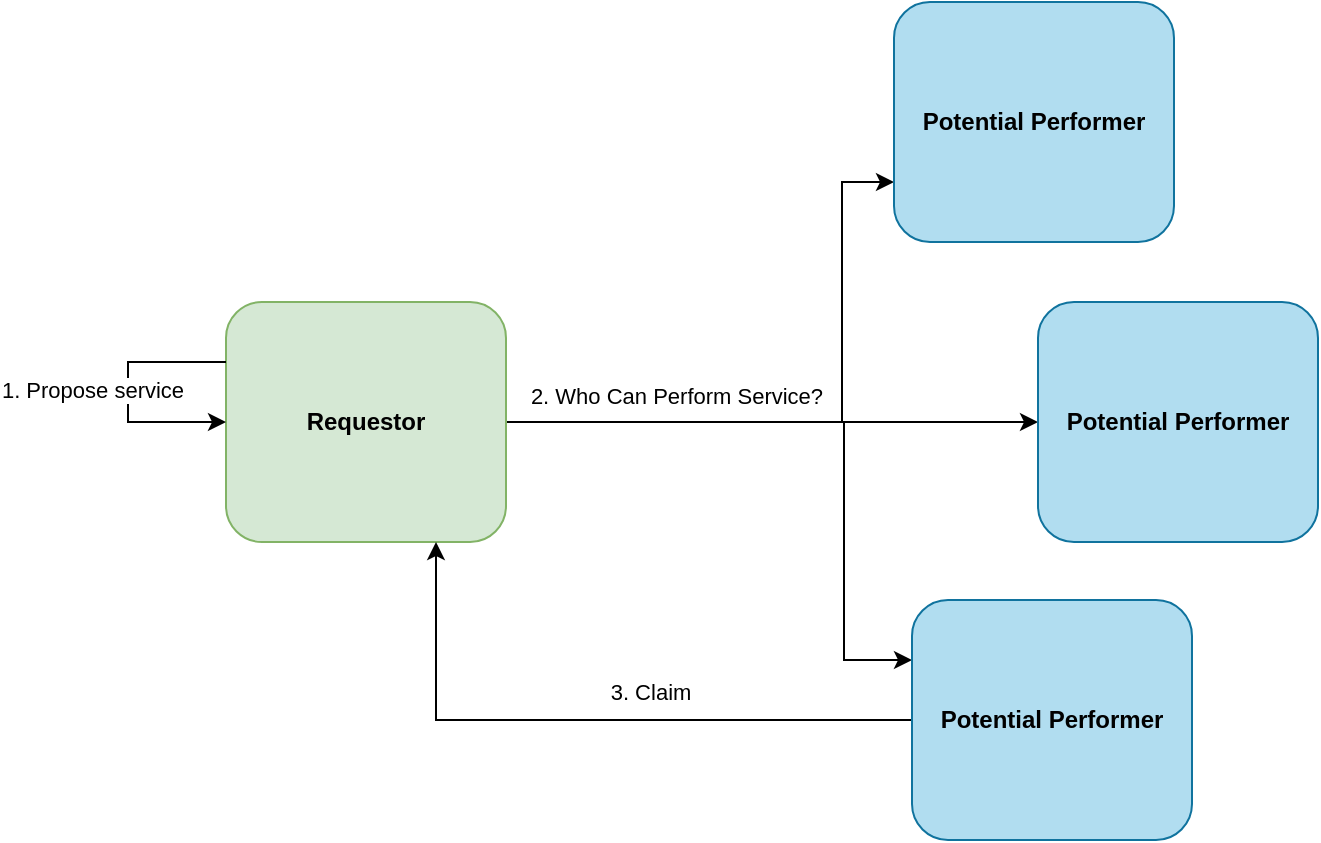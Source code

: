 <mxfile version="24.8.3">
  <diagram name="Page-1" id="dnwevGq8JOj8--O8mrzH">
    <mxGraphModel dx="1348" dy="837" grid="1" gridSize="10" guides="1" tooltips="1" connect="1" arrows="1" fold="1" page="1" pageScale="1" pageWidth="850" pageHeight="1100" math="0" shadow="0">
      <root>
        <mxCell id="0" />
        <mxCell id="1" parent="0" />
        <mxCell id="8CyplNqZGmLOuTP_vOLu-1" style="edgeStyle=orthogonalEdgeStyle;rounded=0;orthogonalLoop=1;jettySize=auto;html=1;exitX=1;exitY=0.5;exitDx=0;exitDy=0;entryX=0;entryY=0.5;entryDx=0;entryDy=0;" edge="1" parent="1" source="8CyplNqZGmLOuTP_vOLu-5" target="8CyplNqZGmLOuTP_vOLu-8">
          <mxGeometry relative="1" as="geometry" />
        </mxCell>
        <mxCell id="8CyplNqZGmLOuTP_vOLu-2" style="edgeStyle=orthogonalEdgeStyle;rounded=0;orthogonalLoop=1;jettySize=auto;html=1;exitX=1;exitY=0.5;exitDx=0;exitDy=0;entryX=0;entryY=0.25;entryDx=0;entryDy=0;" edge="1" parent="1" source="8CyplNqZGmLOuTP_vOLu-5" target="8CyplNqZGmLOuTP_vOLu-7">
          <mxGeometry relative="1" as="geometry">
            <Array as="points">
              <mxPoint x="486" y="260" />
              <mxPoint x="486" y="379" />
            </Array>
          </mxGeometry>
        </mxCell>
        <mxCell id="8CyplNqZGmLOuTP_vOLu-3" style="edgeStyle=orthogonalEdgeStyle;rounded=0;orthogonalLoop=1;jettySize=auto;html=1;exitX=1;exitY=0.5;exitDx=0;exitDy=0;entryX=0;entryY=0.75;entryDx=0;entryDy=0;" edge="1" parent="1" source="8CyplNqZGmLOuTP_vOLu-5" target="8CyplNqZGmLOuTP_vOLu-9">
          <mxGeometry relative="1" as="geometry">
            <Array as="points">
              <mxPoint x="485" y="260" />
              <mxPoint x="485" y="140" />
            </Array>
          </mxGeometry>
        </mxCell>
        <mxCell id="8CyplNqZGmLOuTP_vOLu-4" value="2. Who Can Perform Service?" style="edgeLabel;html=1;align=center;verticalAlign=middle;resizable=0;points=[];" vertex="1" connectable="0" parent="8CyplNqZGmLOuTP_vOLu-3">
          <mxGeometry x="-0.817" y="1" relative="1" as="geometry">
            <mxPoint x="56" y="-12" as="offset" />
          </mxGeometry>
        </mxCell>
        <mxCell id="8CyplNqZGmLOuTP_vOLu-5" value="&lt;b&gt;Requestor&lt;/b&gt;" style="rounded=1;whiteSpace=wrap;html=1;fillColor=#d5e8d4;strokeColor=#82b366;" vertex="1" parent="1">
          <mxGeometry x="177" y="200" width="140" height="120" as="geometry" />
        </mxCell>
        <mxCell id="8CyplNqZGmLOuTP_vOLu-6" value="3. Claim" style="edgeStyle=orthogonalEdgeStyle;rounded=0;orthogonalLoop=1;jettySize=auto;html=1;exitX=0;exitY=0.5;exitDx=0;exitDy=0;entryX=0.75;entryY=1;entryDx=0;entryDy=0;" edge="1" parent="1" source="8CyplNqZGmLOuTP_vOLu-7" target="8CyplNqZGmLOuTP_vOLu-5">
          <mxGeometry x="-0.199" y="-14" relative="1" as="geometry">
            <mxPoint as="offset" />
          </mxGeometry>
        </mxCell>
        <mxCell id="8CyplNqZGmLOuTP_vOLu-7" value="&lt;b&gt;Potential Performer&lt;/b&gt;" style="rounded=1;whiteSpace=wrap;html=1;fillColor=#b1ddf0;strokeColor=#10739e;" vertex="1" parent="1">
          <mxGeometry x="520" y="349" width="140" height="120" as="geometry" />
        </mxCell>
        <mxCell id="8CyplNqZGmLOuTP_vOLu-8" value="&lt;b&gt;Potential Performer&lt;/b&gt;" style="rounded=1;whiteSpace=wrap;html=1;fillColor=#b1ddf0;strokeColor=#10739e;" vertex="1" parent="1">
          <mxGeometry x="583" y="200" width="140" height="120" as="geometry" />
        </mxCell>
        <mxCell id="8CyplNqZGmLOuTP_vOLu-9" value="&lt;b&gt;Potential Performer&lt;/b&gt;" style="rounded=1;whiteSpace=wrap;html=1;fillColor=#b1ddf0;strokeColor=#10739e;" vertex="1" parent="1">
          <mxGeometry x="511" y="50" width="140" height="120" as="geometry" />
        </mxCell>
        <mxCell id="8CyplNqZGmLOuTP_vOLu-10" value="1. Propose service" style="edgeStyle=orthogonalEdgeStyle;rounded=0;orthogonalLoop=1;jettySize=auto;html=1;exitX=0;exitY=0.25;exitDx=0;exitDy=0;entryX=0;entryY=0.5;entryDx=0;entryDy=0;" edge="1" parent="1" source="8CyplNqZGmLOuTP_vOLu-5" target="8CyplNqZGmLOuTP_vOLu-5">
          <mxGeometry x="-0.016" y="-18" relative="1" as="geometry">
            <Array as="points">
              <mxPoint x="128" y="230" />
              <mxPoint x="128" y="260" />
            </Array>
            <mxPoint as="offset" />
          </mxGeometry>
        </mxCell>
      </root>
    </mxGraphModel>
  </diagram>
</mxfile>
